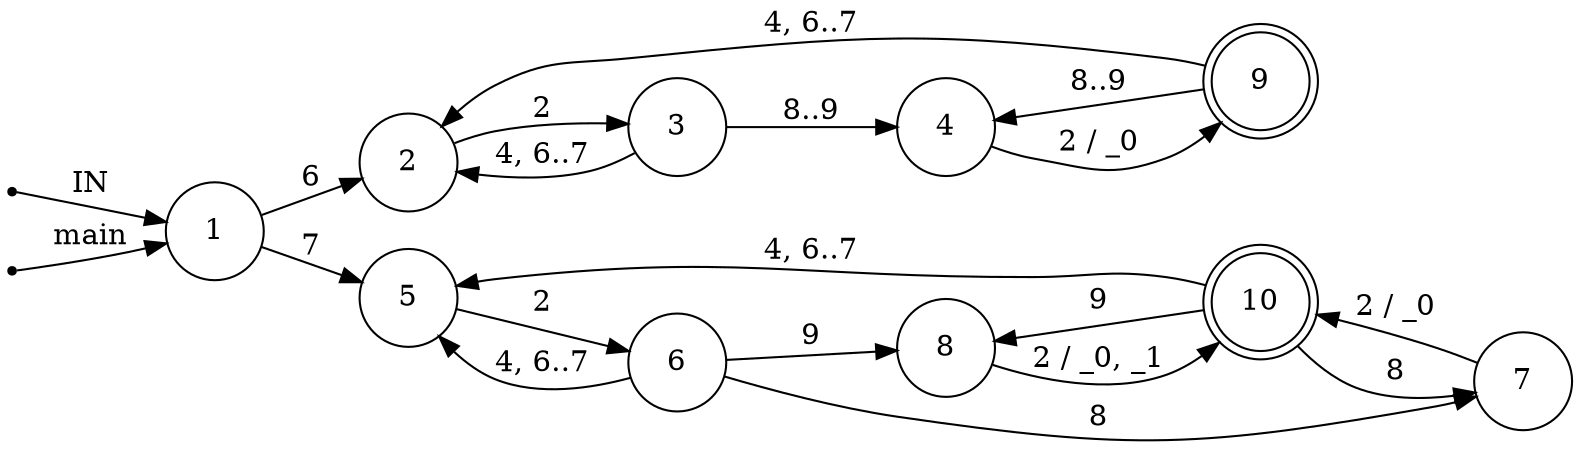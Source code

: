 digraph pyretic {
	rankdir=LR;
	node [ shape = point ];
	ENTRY;
	en_1;
	node [ shape = circle, height = 0.2 ];
	node [ fixedsize = true, height = 0.65, shape = doublecircle ];
	9;
	10;
	node [ shape = circle ];
	1 -> 2 [ label = "6" ];
	1 -> 5 [ label = "7" ];
	2 -> 3 [ label = "2" ];
	3 -> 2 [ label = "4, 6..7" ];
	3 -> 4 [ label = "8..9" ];
	4 -> 9 [ label = "2 / _0" ];
	5 -> 6 [ label = "2" ];
	6 -> 5 [ label = "4, 6..7" ];
	6 -> 7 [ label = "8" ];
	6 -> 8 [ label = "9" ];
	7 -> 10 [ label = "2 / _0" ];
	8 -> 10 [ label = "2 / _0, _1" ];
	9 -> 2 [ label = "4, 6..7" ];
	9 -> 4 [ label = "8..9" ];
	10 -> 5 [ label = "4, 6..7" ];
	10 -> 7 [ label = "8" ];
	10 -> 8 [ label = "9" ];
	ENTRY -> 1 [ label = "IN" ];
	en_1 -> 1 [ label = "main" ];
}
